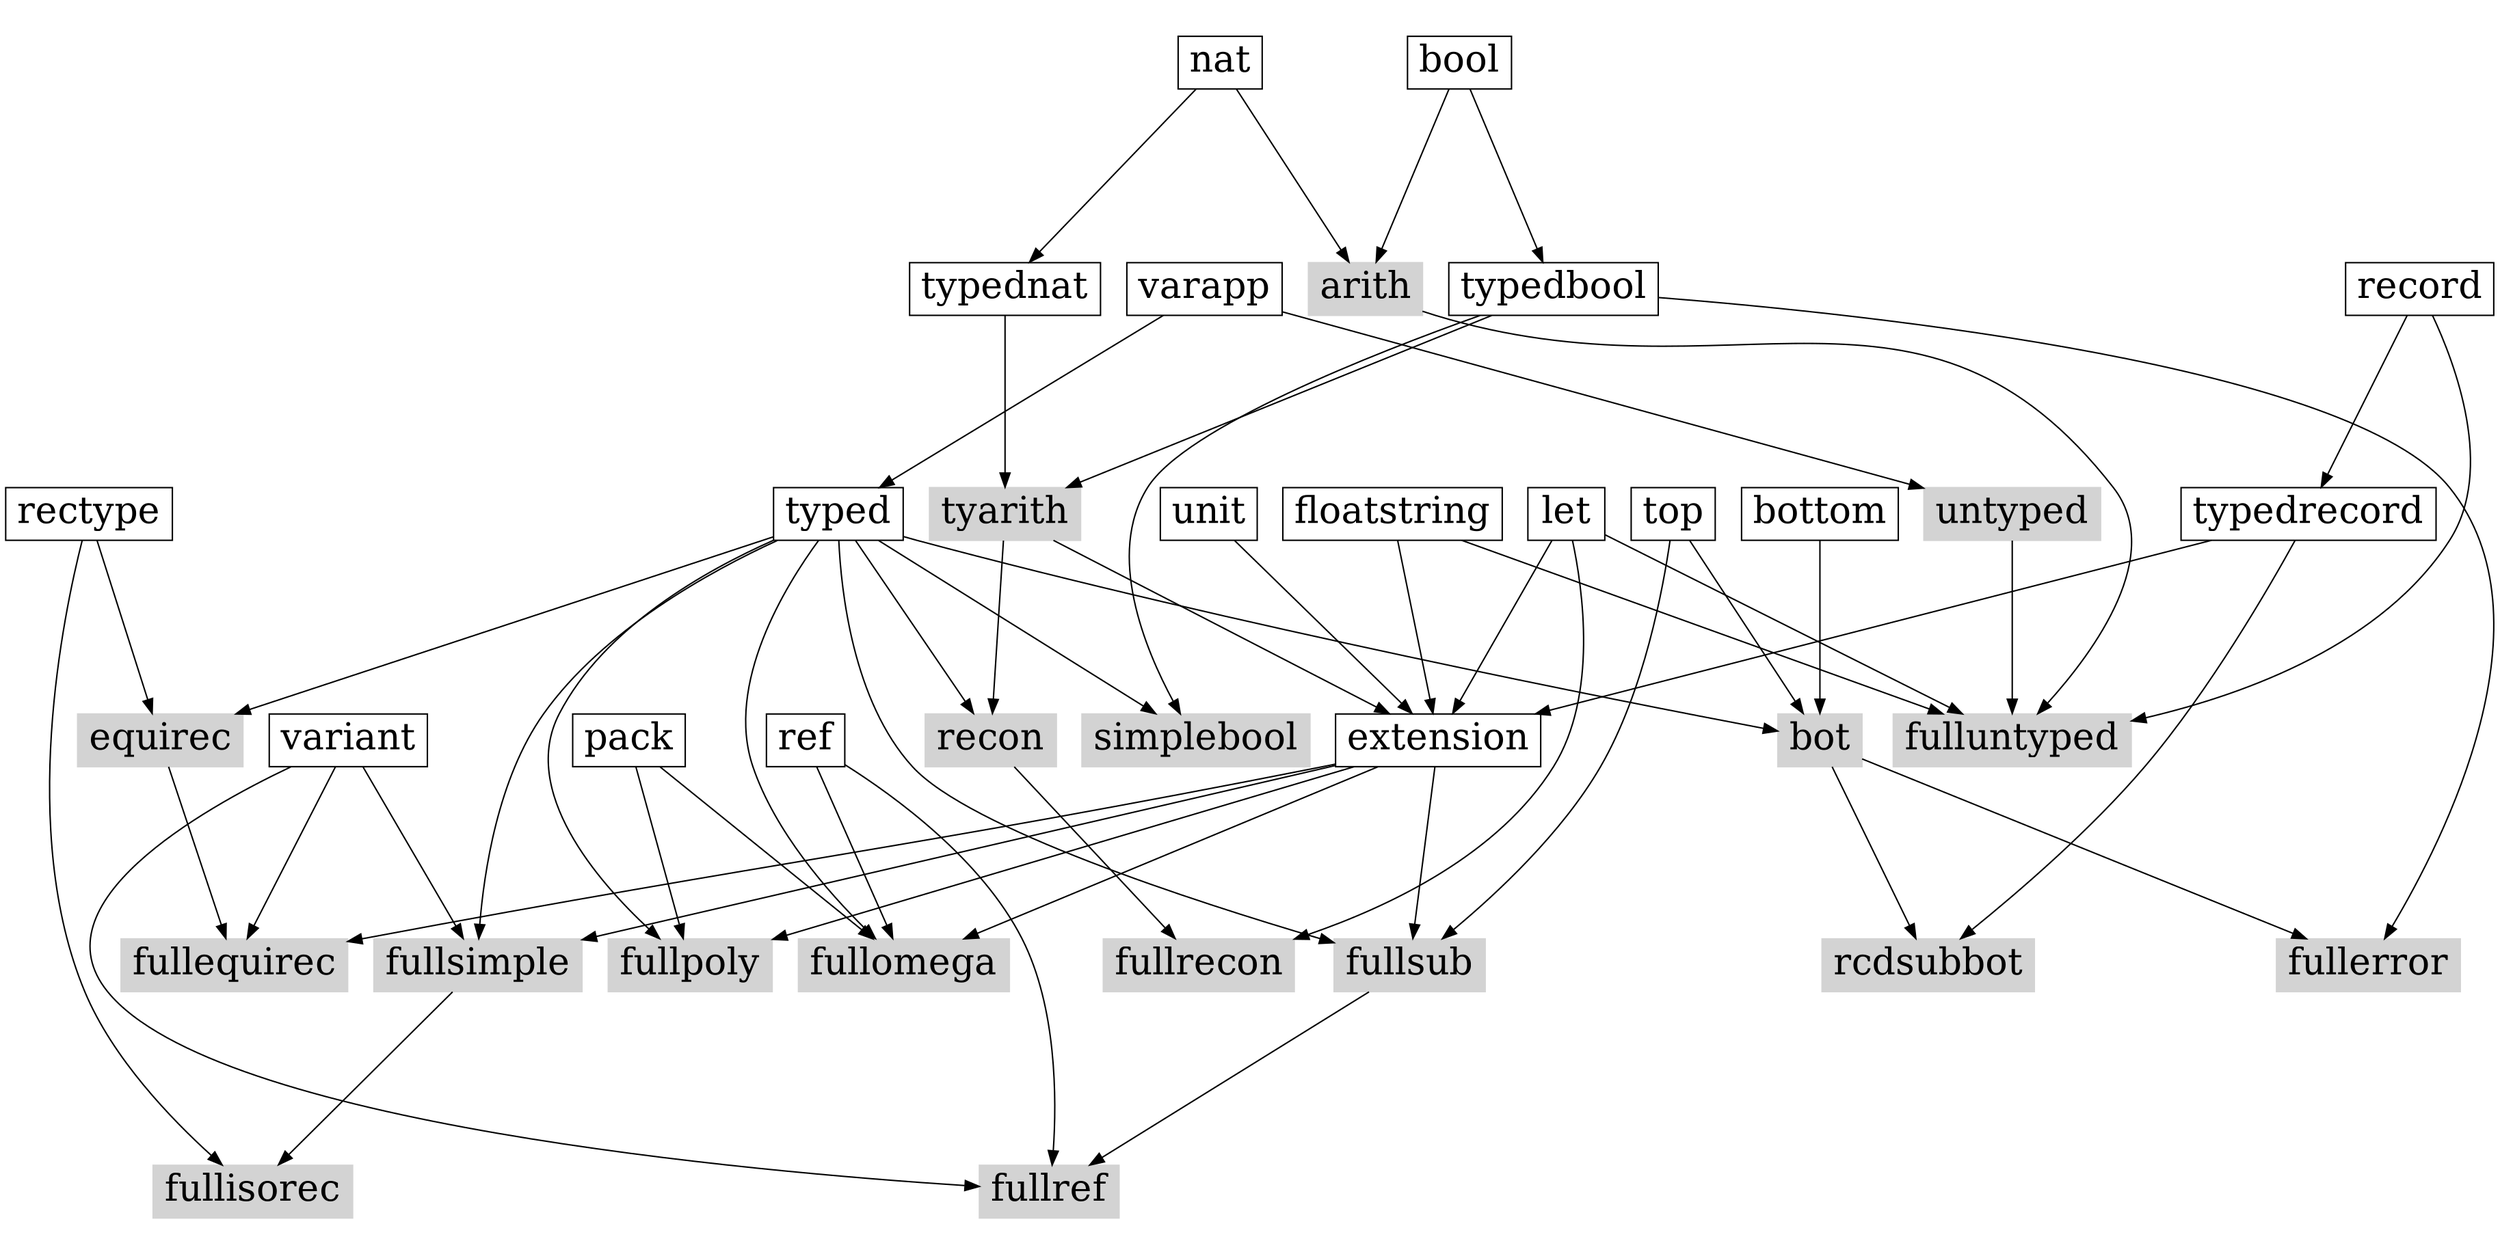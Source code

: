 digraph G {
    ratio=0.5;
    //splines=polyline;

    node[fontsize=26, shape=box];

    {
        node[style=filled, color=lightgray];

        arith;
        untyped;
        fulluntyped;
        tyarith;
        simplebool;
        fullsimple;
        bot;
        fullref;
        fullerror;
        rcdsubbot;
        fullsub;
        fullequirec;
        fullisorec;
        equirec;
        recon;
        fullrecon;
        fullpoly;
        fullomega;
    }

    // components
    bool -> typedbool;
    nat -> typednat;
    record -> typedrecord;
    varapp -> typed;
    tyarith, floatstring, let, typedrecord, unit -> extension;

    // calculi
    bool, nat -> arith;
    varapp -> untyped;
    arith, untyped, record, floatstring, let -> fulluntyped;
    typedbool, typednat -> tyarith;
    typed, typedbool -> simplebool;
    typed, extension, variant -> fullsimple;
    typed, top, bottom -> bot;
    bot, typedbool -> fullerror;
    bot, typedrecord -> rcdsubbot;
    typed, extension, top -> fullsub;
    fullsub, variant, ref -> fullref;
    typed, rectype -> equirec;
    equirec, extension, variant -> fullequirec;
    fullsimple, rectype -> fullisorec;
    typed, tyarith -> recon;
    recon, let -> fullrecon;
    typed, extension, pack -> fullpoly;
    typed, extension, pack, ref -> fullomega;
}
